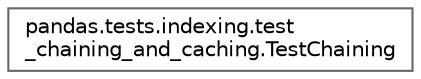digraph "Graphical Class Hierarchy"
{
 // LATEX_PDF_SIZE
  bgcolor="transparent";
  edge [fontname=Helvetica,fontsize=10,labelfontname=Helvetica,labelfontsize=10];
  node [fontname=Helvetica,fontsize=10,shape=box,height=0.2,width=0.4];
  rankdir="LR";
  Node0 [id="Node000000",label="pandas.tests.indexing.test\l_chaining_and_caching.TestChaining",height=0.2,width=0.4,color="grey40", fillcolor="white", style="filled",URL="$d3/d12/classpandas_1_1tests_1_1indexing_1_1test__chaining__and__caching_1_1TestChaining.html",tooltip=" "];
}
